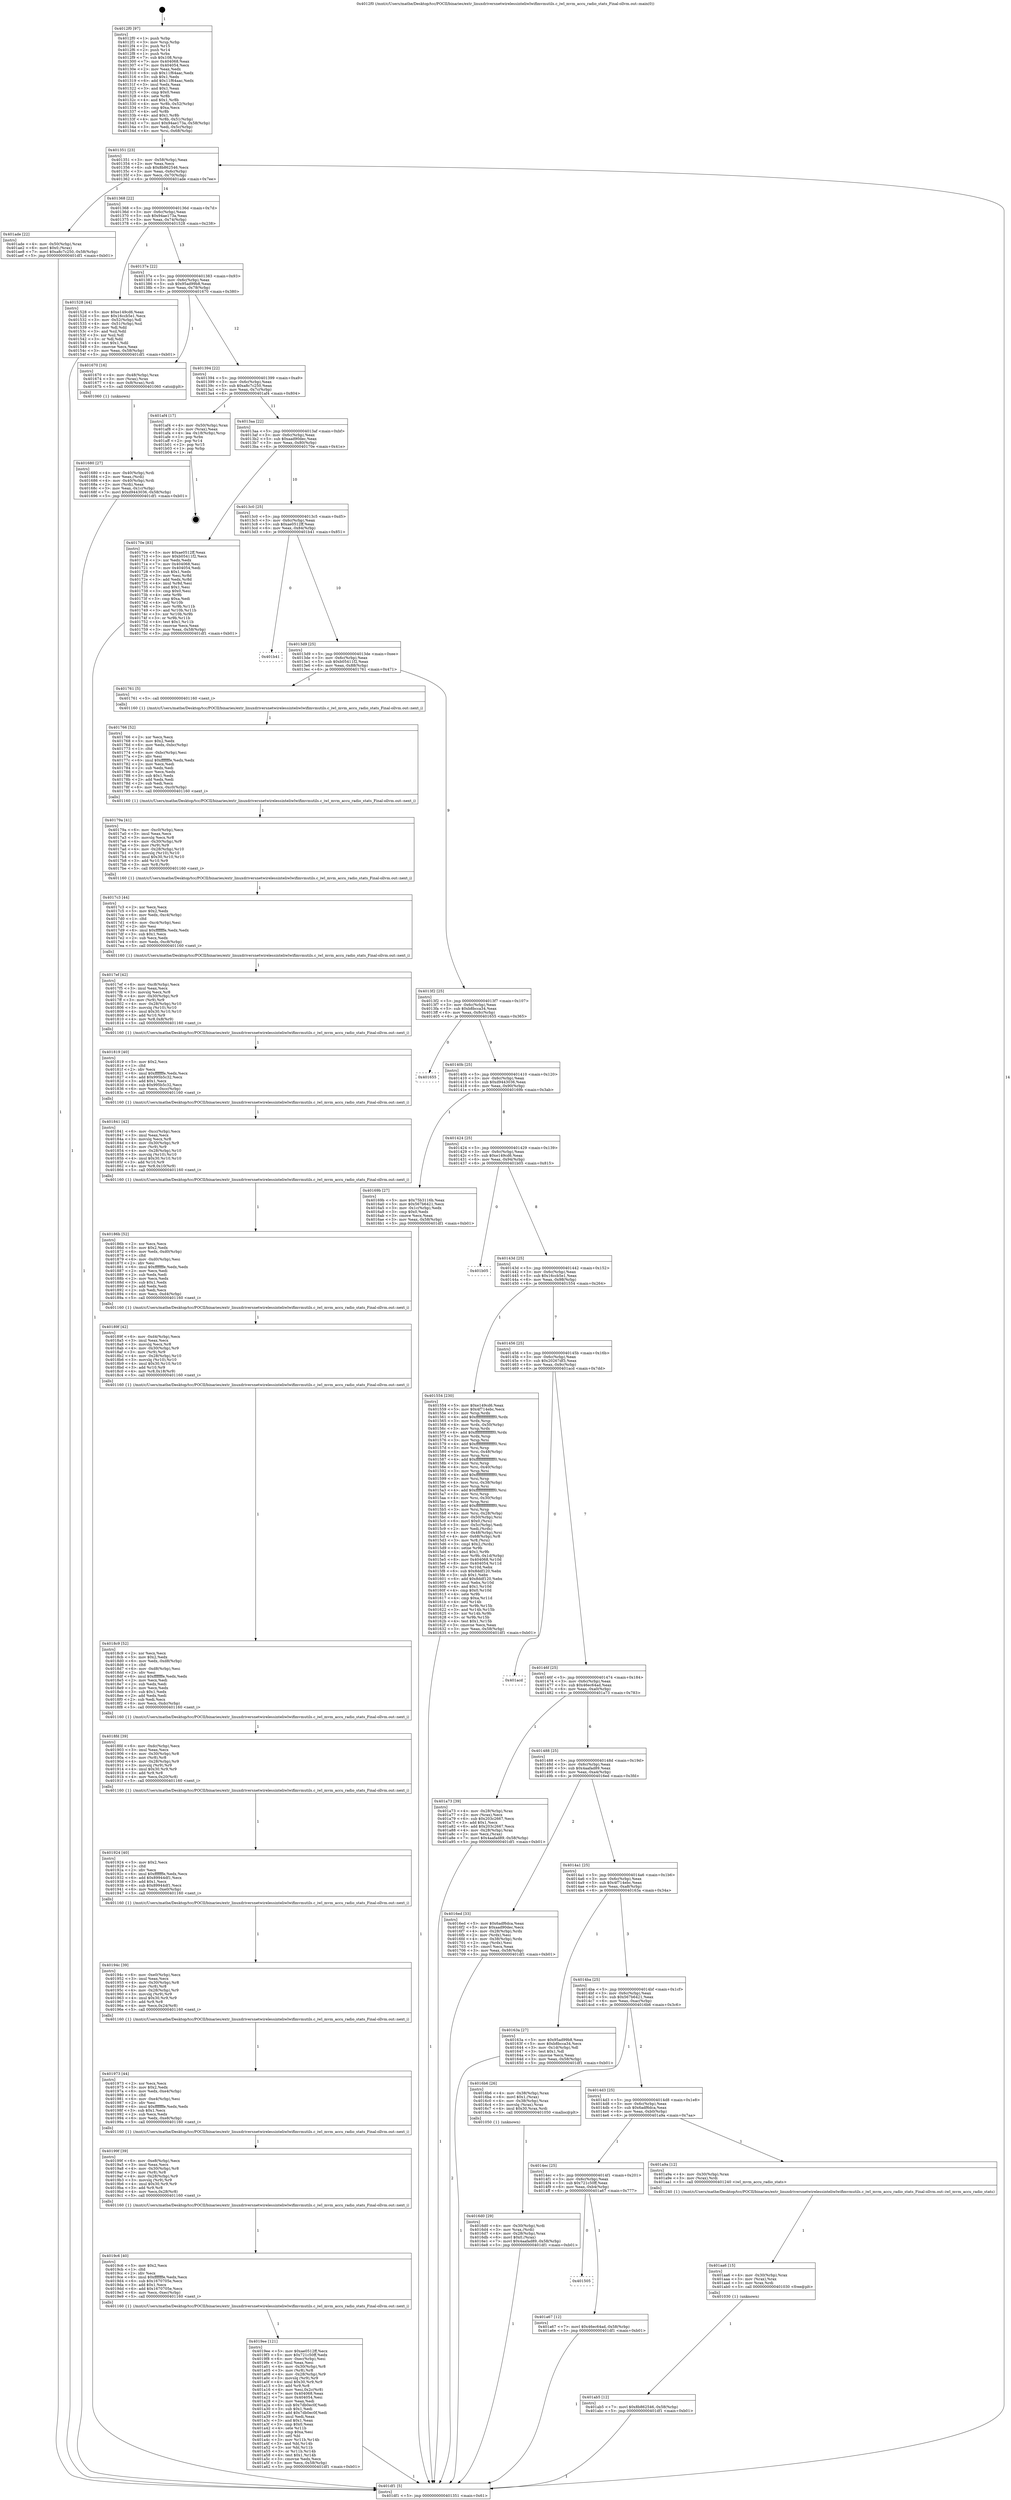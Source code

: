 digraph "0x4012f0" {
  label = "0x4012f0 (/mnt/c/Users/mathe/Desktop/tcc/POCII/binaries/extr_linuxdriversnetwirelessinteliwlwifimvmutils.c_iwl_mvm_accu_radio_stats_Final-ollvm.out::main(0))"
  labelloc = "t"
  node[shape=record]

  Entry [label="",width=0.3,height=0.3,shape=circle,fillcolor=black,style=filled]
  "0x401351" [label="{
     0x401351 [23]\l
     | [instrs]\l
     &nbsp;&nbsp;0x401351 \<+3\>: mov -0x58(%rbp),%eax\l
     &nbsp;&nbsp;0x401354 \<+2\>: mov %eax,%ecx\l
     &nbsp;&nbsp;0x401356 \<+6\>: sub $0x8b862546,%ecx\l
     &nbsp;&nbsp;0x40135c \<+3\>: mov %eax,-0x6c(%rbp)\l
     &nbsp;&nbsp;0x40135f \<+3\>: mov %ecx,-0x70(%rbp)\l
     &nbsp;&nbsp;0x401362 \<+6\>: je 0000000000401ade \<main+0x7ee\>\l
  }"]
  "0x401ade" [label="{
     0x401ade [22]\l
     | [instrs]\l
     &nbsp;&nbsp;0x401ade \<+4\>: mov -0x50(%rbp),%rax\l
     &nbsp;&nbsp;0x401ae2 \<+6\>: movl $0x0,(%rax)\l
     &nbsp;&nbsp;0x401ae8 \<+7\>: movl $0xa8c7c250,-0x58(%rbp)\l
     &nbsp;&nbsp;0x401aef \<+5\>: jmp 0000000000401df1 \<main+0xb01\>\l
  }"]
  "0x401368" [label="{
     0x401368 [22]\l
     | [instrs]\l
     &nbsp;&nbsp;0x401368 \<+5\>: jmp 000000000040136d \<main+0x7d\>\l
     &nbsp;&nbsp;0x40136d \<+3\>: mov -0x6c(%rbp),%eax\l
     &nbsp;&nbsp;0x401370 \<+5\>: sub $0x94ae173a,%eax\l
     &nbsp;&nbsp;0x401375 \<+3\>: mov %eax,-0x74(%rbp)\l
     &nbsp;&nbsp;0x401378 \<+6\>: je 0000000000401528 \<main+0x238\>\l
  }"]
  Exit [label="",width=0.3,height=0.3,shape=circle,fillcolor=black,style=filled,peripheries=2]
  "0x401528" [label="{
     0x401528 [44]\l
     | [instrs]\l
     &nbsp;&nbsp;0x401528 \<+5\>: mov $0xe149cd6,%eax\l
     &nbsp;&nbsp;0x40152d \<+5\>: mov $0x16ccb5e1,%ecx\l
     &nbsp;&nbsp;0x401532 \<+3\>: mov -0x52(%rbp),%dl\l
     &nbsp;&nbsp;0x401535 \<+4\>: mov -0x51(%rbp),%sil\l
     &nbsp;&nbsp;0x401539 \<+3\>: mov %dl,%dil\l
     &nbsp;&nbsp;0x40153c \<+3\>: and %sil,%dil\l
     &nbsp;&nbsp;0x40153f \<+3\>: xor %sil,%dl\l
     &nbsp;&nbsp;0x401542 \<+3\>: or %dl,%dil\l
     &nbsp;&nbsp;0x401545 \<+4\>: test $0x1,%dil\l
     &nbsp;&nbsp;0x401549 \<+3\>: cmovne %ecx,%eax\l
     &nbsp;&nbsp;0x40154c \<+3\>: mov %eax,-0x58(%rbp)\l
     &nbsp;&nbsp;0x40154f \<+5\>: jmp 0000000000401df1 \<main+0xb01\>\l
  }"]
  "0x40137e" [label="{
     0x40137e [22]\l
     | [instrs]\l
     &nbsp;&nbsp;0x40137e \<+5\>: jmp 0000000000401383 \<main+0x93\>\l
     &nbsp;&nbsp;0x401383 \<+3\>: mov -0x6c(%rbp),%eax\l
     &nbsp;&nbsp;0x401386 \<+5\>: sub $0x95ad99b8,%eax\l
     &nbsp;&nbsp;0x40138b \<+3\>: mov %eax,-0x78(%rbp)\l
     &nbsp;&nbsp;0x40138e \<+6\>: je 0000000000401670 \<main+0x380\>\l
  }"]
  "0x401df1" [label="{
     0x401df1 [5]\l
     | [instrs]\l
     &nbsp;&nbsp;0x401df1 \<+5\>: jmp 0000000000401351 \<main+0x61\>\l
  }"]
  "0x4012f0" [label="{
     0x4012f0 [97]\l
     | [instrs]\l
     &nbsp;&nbsp;0x4012f0 \<+1\>: push %rbp\l
     &nbsp;&nbsp;0x4012f1 \<+3\>: mov %rsp,%rbp\l
     &nbsp;&nbsp;0x4012f4 \<+2\>: push %r15\l
     &nbsp;&nbsp;0x4012f6 \<+2\>: push %r14\l
     &nbsp;&nbsp;0x4012f8 \<+1\>: push %rbx\l
     &nbsp;&nbsp;0x4012f9 \<+7\>: sub $0x108,%rsp\l
     &nbsp;&nbsp;0x401300 \<+7\>: mov 0x404068,%eax\l
     &nbsp;&nbsp;0x401307 \<+7\>: mov 0x404054,%ecx\l
     &nbsp;&nbsp;0x40130e \<+2\>: mov %eax,%edx\l
     &nbsp;&nbsp;0x401310 \<+6\>: sub $0x11f64aac,%edx\l
     &nbsp;&nbsp;0x401316 \<+3\>: sub $0x1,%edx\l
     &nbsp;&nbsp;0x401319 \<+6\>: add $0x11f64aac,%edx\l
     &nbsp;&nbsp;0x40131f \<+3\>: imul %edx,%eax\l
     &nbsp;&nbsp;0x401322 \<+3\>: and $0x1,%eax\l
     &nbsp;&nbsp;0x401325 \<+3\>: cmp $0x0,%eax\l
     &nbsp;&nbsp;0x401328 \<+4\>: sete %r8b\l
     &nbsp;&nbsp;0x40132c \<+4\>: and $0x1,%r8b\l
     &nbsp;&nbsp;0x401330 \<+4\>: mov %r8b,-0x52(%rbp)\l
     &nbsp;&nbsp;0x401334 \<+3\>: cmp $0xa,%ecx\l
     &nbsp;&nbsp;0x401337 \<+4\>: setl %r8b\l
     &nbsp;&nbsp;0x40133b \<+4\>: and $0x1,%r8b\l
     &nbsp;&nbsp;0x40133f \<+4\>: mov %r8b,-0x51(%rbp)\l
     &nbsp;&nbsp;0x401343 \<+7\>: movl $0x94ae173a,-0x58(%rbp)\l
     &nbsp;&nbsp;0x40134a \<+3\>: mov %edi,-0x5c(%rbp)\l
     &nbsp;&nbsp;0x40134d \<+4\>: mov %rsi,-0x68(%rbp)\l
  }"]
  "0x401ab5" [label="{
     0x401ab5 [12]\l
     | [instrs]\l
     &nbsp;&nbsp;0x401ab5 \<+7\>: movl $0x8b862546,-0x58(%rbp)\l
     &nbsp;&nbsp;0x401abc \<+5\>: jmp 0000000000401df1 \<main+0xb01\>\l
  }"]
  "0x401670" [label="{
     0x401670 [16]\l
     | [instrs]\l
     &nbsp;&nbsp;0x401670 \<+4\>: mov -0x48(%rbp),%rax\l
     &nbsp;&nbsp;0x401674 \<+3\>: mov (%rax),%rax\l
     &nbsp;&nbsp;0x401677 \<+4\>: mov 0x8(%rax),%rdi\l
     &nbsp;&nbsp;0x40167b \<+5\>: call 0000000000401060 \<atoi@plt\>\l
     | [calls]\l
     &nbsp;&nbsp;0x401060 \{1\} (unknown)\l
  }"]
  "0x401394" [label="{
     0x401394 [22]\l
     | [instrs]\l
     &nbsp;&nbsp;0x401394 \<+5\>: jmp 0000000000401399 \<main+0xa9\>\l
     &nbsp;&nbsp;0x401399 \<+3\>: mov -0x6c(%rbp),%eax\l
     &nbsp;&nbsp;0x40139c \<+5\>: sub $0xa8c7c250,%eax\l
     &nbsp;&nbsp;0x4013a1 \<+3\>: mov %eax,-0x7c(%rbp)\l
     &nbsp;&nbsp;0x4013a4 \<+6\>: je 0000000000401af4 \<main+0x804\>\l
  }"]
  "0x401aa6" [label="{
     0x401aa6 [15]\l
     | [instrs]\l
     &nbsp;&nbsp;0x401aa6 \<+4\>: mov -0x30(%rbp),%rax\l
     &nbsp;&nbsp;0x401aaa \<+3\>: mov (%rax),%rax\l
     &nbsp;&nbsp;0x401aad \<+3\>: mov %rax,%rdi\l
     &nbsp;&nbsp;0x401ab0 \<+5\>: call 0000000000401030 \<free@plt\>\l
     | [calls]\l
     &nbsp;&nbsp;0x401030 \{1\} (unknown)\l
  }"]
  "0x401af4" [label="{
     0x401af4 [17]\l
     | [instrs]\l
     &nbsp;&nbsp;0x401af4 \<+4\>: mov -0x50(%rbp),%rax\l
     &nbsp;&nbsp;0x401af8 \<+2\>: mov (%rax),%eax\l
     &nbsp;&nbsp;0x401afa \<+4\>: lea -0x18(%rbp),%rsp\l
     &nbsp;&nbsp;0x401afe \<+1\>: pop %rbx\l
     &nbsp;&nbsp;0x401aff \<+2\>: pop %r14\l
     &nbsp;&nbsp;0x401b01 \<+2\>: pop %r15\l
     &nbsp;&nbsp;0x401b03 \<+1\>: pop %rbp\l
     &nbsp;&nbsp;0x401b04 \<+1\>: ret\l
  }"]
  "0x4013aa" [label="{
     0x4013aa [22]\l
     | [instrs]\l
     &nbsp;&nbsp;0x4013aa \<+5\>: jmp 00000000004013af \<main+0xbf\>\l
     &nbsp;&nbsp;0x4013af \<+3\>: mov -0x6c(%rbp),%eax\l
     &nbsp;&nbsp;0x4013b2 \<+5\>: sub $0xaad90dec,%eax\l
     &nbsp;&nbsp;0x4013b7 \<+3\>: mov %eax,-0x80(%rbp)\l
     &nbsp;&nbsp;0x4013ba \<+6\>: je 000000000040170e \<main+0x41e\>\l
  }"]
  "0x401505" [label="{
     0x401505\l
  }", style=dashed]
  "0x40170e" [label="{
     0x40170e [83]\l
     | [instrs]\l
     &nbsp;&nbsp;0x40170e \<+5\>: mov $0xae0512ff,%eax\l
     &nbsp;&nbsp;0x401713 \<+5\>: mov $0xb05411f2,%ecx\l
     &nbsp;&nbsp;0x401718 \<+2\>: xor %edx,%edx\l
     &nbsp;&nbsp;0x40171a \<+7\>: mov 0x404068,%esi\l
     &nbsp;&nbsp;0x401721 \<+7\>: mov 0x404054,%edi\l
     &nbsp;&nbsp;0x401728 \<+3\>: sub $0x1,%edx\l
     &nbsp;&nbsp;0x40172b \<+3\>: mov %esi,%r8d\l
     &nbsp;&nbsp;0x40172e \<+3\>: add %edx,%r8d\l
     &nbsp;&nbsp;0x401731 \<+4\>: imul %r8d,%esi\l
     &nbsp;&nbsp;0x401735 \<+3\>: and $0x1,%esi\l
     &nbsp;&nbsp;0x401738 \<+3\>: cmp $0x0,%esi\l
     &nbsp;&nbsp;0x40173b \<+4\>: sete %r9b\l
     &nbsp;&nbsp;0x40173f \<+3\>: cmp $0xa,%edi\l
     &nbsp;&nbsp;0x401742 \<+4\>: setl %r10b\l
     &nbsp;&nbsp;0x401746 \<+3\>: mov %r9b,%r11b\l
     &nbsp;&nbsp;0x401749 \<+3\>: and %r10b,%r11b\l
     &nbsp;&nbsp;0x40174c \<+3\>: xor %r10b,%r9b\l
     &nbsp;&nbsp;0x40174f \<+3\>: or %r9b,%r11b\l
     &nbsp;&nbsp;0x401752 \<+4\>: test $0x1,%r11b\l
     &nbsp;&nbsp;0x401756 \<+3\>: cmovne %ecx,%eax\l
     &nbsp;&nbsp;0x401759 \<+3\>: mov %eax,-0x58(%rbp)\l
     &nbsp;&nbsp;0x40175c \<+5\>: jmp 0000000000401df1 \<main+0xb01\>\l
  }"]
  "0x4013c0" [label="{
     0x4013c0 [25]\l
     | [instrs]\l
     &nbsp;&nbsp;0x4013c0 \<+5\>: jmp 00000000004013c5 \<main+0xd5\>\l
     &nbsp;&nbsp;0x4013c5 \<+3\>: mov -0x6c(%rbp),%eax\l
     &nbsp;&nbsp;0x4013c8 \<+5\>: sub $0xae0512ff,%eax\l
     &nbsp;&nbsp;0x4013cd \<+6\>: mov %eax,-0x84(%rbp)\l
     &nbsp;&nbsp;0x4013d3 \<+6\>: je 0000000000401b41 \<main+0x851\>\l
  }"]
  "0x401a67" [label="{
     0x401a67 [12]\l
     | [instrs]\l
     &nbsp;&nbsp;0x401a67 \<+7\>: movl $0x46ec64ad,-0x58(%rbp)\l
     &nbsp;&nbsp;0x401a6e \<+5\>: jmp 0000000000401df1 \<main+0xb01\>\l
  }"]
  "0x401b41" [label="{
     0x401b41\l
  }", style=dashed]
  "0x4013d9" [label="{
     0x4013d9 [25]\l
     | [instrs]\l
     &nbsp;&nbsp;0x4013d9 \<+5\>: jmp 00000000004013de \<main+0xee\>\l
     &nbsp;&nbsp;0x4013de \<+3\>: mov -0x6c(%rbp),%eax\l
     &nbsp;&nbsp;0x4013e1 \<+5\>: sub $0xb05411f2,%eax\l
     &nbsp;&nbsp;0x4013e6 \<+6\>: mov %eax,-0x88(%rbp)\l
     &nbsp;&nbsp;0x4013ec \<+6\>: je 0000000000401761 \<main+0x471\>\l
  }"]
  "0x4014ec" [label="{
     0x4014ec [25]\l
     | [instrs]\l
     &nbsp;&nbsp;0x4014ec \<+5\>: jmp 00000000004014f1 \<main+0x201\>\l
     &nbsp;&nbsp;0x4014f1 \<+3\>: mov -0x6c(%rbp),%eax\l
     &nbsp;&nbsp;0x4014f4 \<+5\>: sub $0x721c50ff,%eax\l
     &nbsp;&nbsp;0x4014f9 \<+6\>: mov %eax,-0xb4(%rbp)\l
     &nbsp;&nbsp;0x4014ff \<+6\>: je 0000000000401a67 \<main+0x777\>\l
  }"]
  "0x401761" [label="{
     0x401761 [5]\l
     | [instrs]\l
     &nbsp;&nbsp;0x401761 \<+5\>: call 0000000000401160 \<next_i\>\l
     | [calls]\l
     &nbsp;&nbsp;0x401160 \{1\} (/mnt/c/Users/mathe/Desktop/tcc/POCII/binaries/extr_linuxdriversnetwirelessinteliwlwifimvmutils.c_iwl_mvm_accu_radio_stats_Final-ollvm.out::next_i)\l
  }"]
  "0x4013f2" [label="{
     0x4013f2 [25]\l
     | [instrs]\l
     &nbsp;&nbsp;0x4013f2 \<+5\>: jmp 00000000004013f7 \<main+0x107\>\l
     &nbsp;&nbsp;0x4013f7 \<+3\>: mov -0x6c(%rbp),%eax\l
     &nbsp;&nbsp;0x4013fa \<+5\>: sub $0xb8bcca34,%eax\l
     &nbsp;&nbsp;0x4013ff \<+6\>: mov %eax,-0x8c(%rbp)\l
     &nbsp;&nbsp;0x401405 \<+6\>: je 0000000000401655 \<main+0x365\>\l
  }"]
  "0x401a9a" [label="{
     0x401a9a [12]\l
     | [instrs]\l
     &nbsp;&nbsp;0x401a9a \<+4\>: mov -0x30(%rbp),%rax\l
     &nbsp;&nbsp;0x401a9e \<+3\>: mov (%rax),%rdi\l
     &nbsp;&nbsp;0x401aa1 \<+5\>: call 0000000000401240 \<iwl_mvm_accu_radio_stats\>\l
     | [calls]\l
     &nbsp;&nbsp;0x401240 \{1\} (/mnt/c/Users/mathe/Desktop/tcc/POCII/binaries/extr_linuxdriversnetwirelessinteliwlwifimvmutils.c_iwl_mvm_accu_radio_stats_Final-ollvm.out::iwl_mvm_accu_radio_stats)\l
  }"]
  "0x401655" [label="{
     0x401655\l
  }", style=dashed]
  "0x40140b" [label="{
     0x40140b [25]\l
     | [instrs]\l
     &nbsp;&nbsp;0x40140b \<+5\>: jmp 0000000000401410 \<main+0x120\>\l
     &nbsp;&nbsp;0x401410 \<+3\>: mov -0x6c(%rbp),%eax\l
     &nbsp;&nbsp;0x401413 \<+5\>: sub $0xd9443036,%eax\l
     &nbsp;&nbsp;0x401418 \<+6\>: mov %eax,-0x90(%rbp)\l
     &nbsp;&nbsp;0x40141e \<+6\>: je 000000000040169b \<main+0x3ab\>\l
  }"]
  "0x4019ee" [label="{
     0x4019ee [121]\l
     | [instrs]\l
     &nbsp;&nbsp;0x4019ee \<+5\>: mov $0xae0512ff,%ecx\l
     &nbsp;&nbsp;0x4019f3 \<+5\>: mov $0x721c50ff,%edx\l
     &nbsp;&nbsp;0x4019f8 \<+6\>: mov -0xec(%rbp),%esi\l
     &nbsp;&nbsp;0x4019fe \<+3\>: imul %eax,%esi\l
     &nbsp;&nbsp;0x401a01 \<+4\>: mov -0x30(%rbp),%r8\l
     &nbsp;&nbsp;0x401a05 \<+3\>: mov (%r8),%r8\l
     &nbsp;&nbsp;0x401a08 \<+4\>: mov -0x28(%rbp),%r9\l
     &nbsp;&nbsp;0x401a0c \<+3\>: movslq (%r9),%r9\l
     &nbsp;&nbsp;0x401a0f \<+4\>: imul $0x30,%r9,%r9\l
     &nbsp;&nbsp;0x401a13 \<+3\>: add %r9,%r8\l
     &nbsp;&nbsp;0x401a16 \<+4\>: mov %esi,0x2c(%r8)\l
     &nbsp;&nbsp;0x401a1a \<+7\>: mov 0x404068,%eax\l
     &nbsp;&nbsp;0x401a21 \<+7\>: mov 0x404054,%esi\l
     &nbsp;&nbsp;0x401a28 \<+2\>: mov %eax,%edi\l
     &nbsp;&nbsp;0x401a2a \<+6\>: sub $0x7db0ec0f,%edi\l
     &nbsp;&nbsp;0x401a30 \<+3\>: sub $0x1,%edi\l
     &nbsp;&nbsp;0x401a33 \<+6\>: add $0x7db0ec0f,%edi\l
     &nbsp;&nbsp;0x401a39 \<+3\>: imul %edi,%eax\l
     &nbsp;&nbsp;0x401a3c \<+3\>: and $0x1,%eax\l
     &nbsp;&nbsp;0x401a3f \<+3\>: cmp $0x0,%eax\l
     &nbsp;&nbsp;0x401a42 \<+4\>: sete %r11b\l
     &nbsp;&nbsp;0x401a46 \<+3\>: cmp $0xa,%esi\l
     &nbsp;&nbsp;0x401a49 \<+3\>: setl %bl\l
     &nbsp;&nbsp;0x401a4c \<+3\>: mov %r11b,%r14b\l
     &nbsp;&nbsp;0x401a4f \<+3\>: and %bl,%r14b\l
     &nbsp;&nbsp;0x401a52 \<+3\>: xor %bl,%r11b\l
     &nbsp;&nbsp;0x401a55 \<+3\>: or %r11b,%r14b\l
     &nbsp;&nbsp;0x401a58 \<+4\>: test $0x1,%r14b\l
     &nbsp;&nbsp;0x401a5c \<+3\>: cmovne %edx,%ecx\l
     &nbsp;&nbsp;0x401a5f \<+3\>: mov %ecx,-0x58(%rbp)\l
     &nbsp;&nbsp;0x401a62 \<+5\>: jmp 0000000000401df1 \<main+0xb01\>\l
  }"]
  "0x40169b" [label="{
     0x40169b [27]\l
     | [instrs]\l
     &nbsp;&nbsp;0x40169b \<+5\>: mov $0x75b3116b,%eax\l
     &nbsp;&nbsp;0x4016a0 \<+5\>: mov $0x567b6421,%ecx\l
     &nbsp;&nbsp;0x4016a5 \<+3\>: mov -0x1c(%rbp),%edx\l
     &nbsp;&nbsp;0x4016a8 \<+3\>: cmp $0x0,%edx\l
     &nbsp;&nbsp;0x4016ab \<+3\>: cmove %ecx,%eax\l
     &nbsp;&nbsp;0x4016ae \<+3\>: mov %eax,-0x58(%rbp)\l
     &nbsp;&nbsp;0x4016b1 \<+5\>: jmp 0000000000401df1 \<main+0xb01\>\l
  }"]
  "0x401424" [label="{
     0x401424 [25]\l
     | [instrs]\l
     &nbsp;&nbsp;0x401424 \<+5\>: jmp 0000000000401429 \<main+0x139\>\l
     &nbsp;&nbsp;0x401429 \<+3\>: mov -0x6c(%rbp),%eax\l
     &nbsp;&nbsp;0x40142c \<+5\>: sub $0xe149cd6,%eax\l
     &nbsp;&nbsp;0x401431 \<+6\>: mov %eax,-0x94(%rbp)\l
     &nbsp;&nbsp;0x401437 \<+6\>: je 0000000000401b05 \<main+0x815\>\l
  }"]
  "0x4019c6" [label="{
     0x4019c6 [40]\l
     | [instrs]\l
     &nbsp;&nbsp;0x4019c6 \<+5\>: mov $0x2,%ecx\l
     &nbsp;&nbsp;0x4019cb \<+1\>: cltd\l
     &nbsp;&nbsp;0x4019cc \<+2\>: idiv %ecx\l
     &nbsp;&nbsp;0x4019ce \<+6\>: imul $0xfffffffe,%edx,%ecx\l
     &nbsp;&nbsp;0x4019d4 \<+6\>: sub $0x1670705e,%ecx\l
     &nbsp;&nbsp;0x4019da \<+3\>: add $0x1,%ecx\l
     &nbsp;&nbsp;0x4019dd \<+6\>: add $0x1670705e,%ecx\l
     &nbsp;&nbsp;0x4019e3 \<+6\>: mov %ecx,-0xec(%rbp)\l
     &nbsp;&nbsp;0x4019e9 \<+5\>: call 0000000000401160 \<next_i\>\l
     | [calls]\l
     &nbsp;&nbsp;0x401160 \{1\} (/mnt/c/Users/mathe/Desktop/tcc/POCII/binaries/extr_linuxdriversnetwirelessinteliwlwifimvmutils.c_iwl_mvm_accu_radio_stats_Final-ollvm.out::next_i)\l
  }"]
  "0x401b05" [label="{
     0x401b05\l
  }", style=dashed]
  "0x40143d" [label="{
     0x40143d [25]\l
     | [instrs]\l
     &nbsp;&nbsp;0x40143d \<+5\>: jmp 0000000000401442 \<main+0x152\>\l
     &nbsp;&nbsp;0x401442 \<+3\>: mov -0x6c(%rbp),%eax\l
     &nbsp;&nbsp;0x401445 \<+5\>: sub $0x16ccb5e1,%eax\l
     &nbsp;&nbsp;0x40144a \<+6\>: mov %eax,-0x98(%rbp)\l
     &nbsp;&nbsp;0x401450 \<+6\>: je 0000000000401554 \<main+0x264\>\l
  }"]
  "0x40199f" [label="{
     0x40199f [39]\l
     | [instrs]\l
     &nbsp;&nbsp;0x40199f \<+6\>: mov -0xe8(%rbp),%ecx\l
     &nbsp;&nbsp;0x4019a5 \<+3\>: imul %eax,%ecx\l
     &nbsp;&nbsp;0x4019a8 \<+4\>: mov -0x30(%rbp),%r8\l
     &nbsp;&nbsp;0x4019ac \<+3\>: mov (%r8),%r8\l
     &nbsp;&nbsp;0x4019af \<+4\>: mov -0x28(%rbp),%r9\l
     &nbsp;&nbsp;0x4019b3 \<+3\>: movslq (%r9),%r9\l
     &nbsp;&nbsp;0x4019b6 \<+4\>: imul $0x30,%r9,%r9\l
     &nbsp;&nbsp;0x4019ba \<+3\>: add %r9,%r8\l
     &nbsp;&nbsp;0x4019bd \<+4\>: mov %ecx,0x28(%r8)\l
     &nbsp;&nbsp;0x4019c1 \<+5\>: call 0000000000401160 \<next_i\>\l
     | [calls]\l
     &nbsp;&nbsp;0x401160 \{1\} (/mnt/c/Users/mathe/Desktop/tcc/POCII/binaries/extr_linuxdriversnetwirelessinteliwlwifimvmutils.c_iwl_mvm_accu_radio_stats_Final-ollvm.out::next_i)\l
  }"]
  "0x401554" [label="{
     0x401554 [230]\l
     | [instrs]\l
     &nbsp;&nbsp;0x401554 \<+5\>: mov $0xe149cd6,%eax\l
     &nbsp;&nbsp;0x401559 \<+5\>: mov $0x4f714ebc,%ecx\l
     &nbsp;&nbsp;0x40155e \<+3\>: mov %rsp,%rdx\l
     &nbsp;&nbsp;0x401561 \<+4\>: add $0xfffffffffffffff0,%rdx\l
     &nbsp;&nbsp;0x401565 \<+3\>: mov %rdx,%rsp\l
     &nbsp;&nbsp;0x401568 \<+4\>: mov %rdx,-0x50(%rbp)\l
     &nbsp;&nbsp;0x40156c \<+3\>: mov %rsp,%rdx\l
     &nbsp;&nbsp;0x40156f \<+4\>: add $0xfffffffffffffff0,%rdx\l
     &nbsp;&nbsp;0x401573 \<+3\>: mov %rdx,%rsp\l
     &nbsp;&nbsp;0x401576 \<+3\>: mov %rsp,%rsi\l
     &nbsp;&nbsp;0x401579 \<+4\>: add $0xfffffffffffffff0,%rsi\l
     &nbsp;&nbsp;0x40157d \<+3\>: mov %rsi,%rsp\l
     &nbsp;&nbsp;0x401580 \<+4\>: mov %rsi,-0x48(%rbp)\l
     &nbsp;&nbsp;0x401584 \<+3\>: mov %rsp,%rsi\l
     &nbsp;&nbsp;0x401587 \<+4\>: add $0xfffffffffffffff0,%rsi\l
     &nbsp;&nbsp;0x40158b \<+3\>: mov %rsi,%rsp\l
     &nbsp;&nbsp;0x40158e \<+4\>: mov %rsi,-0x40(%rbp)\l
     &nbsp;&nbsp;0x401592 \<+3\>: mov %rsp,%rsi\l
     &nbsp;&nbsp;0x401595 \<+4\>: add $0xfffffffffffffff0,%rsi\l
     &nbsp;&nbsp;0x401599 \<+3\>: mov %rsi,%rsp\l
     &nbsp;&nbsp;0x40159c \<+4\>: mov %rsi,-0x38(%rbp)\l
     &nbsp;&nbsp;0x4015a0 \<+3\>: mov %rsp,%rsi\l
     &nbsp;&nbsp;0x4015a3 \<+4\>: add $0xfffffffffffffff0,%rsi\l
     &nbsp;&nbsp;0x4015a7 \<+3\>: mov %rsi,%rsp\l
     &nbsp;&nbsp;0x4015aa \<+4\>: mov %rsi,-0x30(%rbp)\l
     &nbsp;&nbsp;0x4015ae \<+3\>: mov %rsp,%rsi\l
     &nbsp;&nbsp;0x4015b1 \<+4\>: add $0xfffffffffffffff0,%rsi\l
     &nbsp;&nbsp;0x4015b5 \<+3\>: mov %rsi,%rsp\l
     &nbsp;&nbsp;0x4015b8 \<+4\>: mov %rsi,-0x28(%rbp)\l
     &nbsp;&nbsp;0x4015bc \<+4\>: mov -0x50(%rbp),%rsi\l
     &nbsp;&nbsp;0x4015c0 \<+6\>: movl $0x0,(%rsi)\l
     &nbsp;&nbsp;0x4015c6 \<+3\>: mov -0x5c(%rbp),%edi\l
     &nbsp;&nbsp;0x4015c9 \<+2\>: mov %edi,(%rdx)\l
     &nbsp;&nbsp;0x4015cb \<+4\>: mov -0x48(%rbp),%rsi\l
     &nbsp;&nbsp;0x4015cf \<+4\>: mov -0x68(%rbp),%r8\l
     &nbsp;&nbsp;0x4015d3 \<+3\>: mov %r8,(%rsi)\l
     &nbsp;&nbsp;0x4015d6 \<+3\>: cmpl $0x2,(%rdx)\l
     &nbsp;&nbsp;0x4015d9 \<+4\>: setne %r9b\l
     &nbsp;&nbsp;0x4015dd \<+4\>: and $0x1,%r9b\l
     &nbsp;&nbsp;0x4015e1 \<+4\>: mov %r9b,-0x1d(%rbp)\l
     &nbsp;&nbsp;0x4015e5 \<+8\>: mov 0x404068,%r10d\l
     &nbsp;&nbsp;0x4015ed \<+8\>: mov 0x404054,%r11d\l
     &nbsp;&nbsp;0x4015f5 \<+3\>: mov %r10d,%ebx\l
     &nbsp;&nbsp;0x4015f8 \<+6\>: sub $0x8ddf120,%ebx\l
     &nbsp;&nbsp;0x4015fe \<+3\>: sub $0x1,%ebx\l
     &nbsp;&nbsp;0x401601 \<+6\>: add $0x8ddf120,%ebx\l
     &nbsp;&nbsp;0x401607 \<+4\>: imul %ebx,%r10d\l
     &nbsp;&nbsp;0x40160b \<+4\>: and $0x1,%r10d\l
     &nbsp;&nbsp;0x40160f \<+4\>: cmp $0x0,%r10d\l
     &nbsp;&nbsp;0x401613 \<+4\>: sete %r9b\l
     &nbsp;&nbsp;0x401617 \<+4\>: cmp $0xa,%r11d\l
     &nbsp;&nbsp;0x40161b \<+4\>: setl %r14b\l
     &nbsp;&nbsp;0x40161f \<+3\>: mov %r9b,%r15b\l
     &nbsp;&nbsp;0x401622 \<+3\>: and %r14b,%r15b\l
     &nbsp;&nbsp;0x401625 \<+3\>: xor %r14b,%r9b\l
     &nbsp;&nbsp;0x401628 \<+3\>: or %r9b,%r15b\l
     &nbsp;&nbsp;0x40162b \<+4\>: test $0x1,%r15b\l
     &nbsp;&nbsp;0x40162f \<+3\>: cmovne %ecx,%eax\l
     &nbsp;&nbsp;0x401632 \<+3\>: mov %eax,-0x58(%rbp)\l
     &nbsp;&nbsp;0x401635 \<+5\>: jmp 0000000000401df1 \<main+0xb01\>\l
  }"]
  "0x401456" [label="{
     0x401456 [25]\l
     | [instrs]\l
     &nbsp;&nbsp;0x401456 \<+5\>: jmp 000000000040145b \<main+0x16b\>\l
     &nbsp;&nbsp;0x40145b \<+3\>: mov -0x6c(%rbp),%eax\l
     &nbsp;&nbsp;0x40145e \<+5\>: sub $0x20267df3,%eax\l
     &nbsp;&nbsp;0x401463 \<+6\>: mov %eax,-0x9c(%rbp)\l
     &nbsp;&nbsp;0x401469 \<+6\>: je 0000000000401acd \<main+0x7dd\>\l
  }"]
  "0x401973" [label="{
     0x401973 [44]\l
     | [instrs]\l
     &nbsp;&nbsp;0x401973 \<+2\>: xor %ecx,%ecx\l
     &nbsp;&nbsp;0x401975 \<+5\>: mov $0x2,%edx\l
     &nbsp;&nbsp;0x40197a \<+6\>: mov %edx,-0xe4(%rbp)\l
     &nbsp;&nbsp;0x401980 \<+1\>: cltd\l
     &nbsp;&nbsp;0x401981 \<+6\>: mov -0xe4(%rbp),%esi\l
     &nbsp;&nbsp;0x401987 \<+2\>: idiv %esi\l
     &nbsp;&nbsp;0x401989 \<+6\>: imul $0xfffffffe,%edx,%edx\l
     &nbsp;&nbsp;0x40198f \<+3\>: sub $0x1,%ecx\l
     &nbsp;&nbsp;0x401992 \<+2\>: sub %ecx,%edx\l
     &nbsp;&nbsp;0x401994 \<+6\>: mov %edx,-0xe8(%rbp)\l
     &nbsp;&nbsp;0x40199a \<+5\>: call 0000000000401160 \<next_i\>\l
     | [calls]\l
     &nbsp;&nbsp;0x401160 \{1\} (/mnt/c/Users/mathe/Desktop/tcc/POCII/binaries/extr_linuxdriversnetwirelessinteliwlwifimvmutils.c_iwl_mvm_accu_radio_stats_Final-ollvm.out::next_i)\l
  }"]
  "0x401acd" [label="{
     0x401acd\l
  }", style=dashed]
  "0x40146f" [label="{
     0x40146f [25]\l
     | [instrs]\l
     &nbsp;&nbsp;0x40146f \<+5\>: jmp 0000000000401474 \<main+0x184\>\l
     &nbsp;&nbsp;0x401474 \<+3\>: mov -0x6c(%rbp),%eax\l
     &nbsp;&nbsp;0x401477 \<+5\>: sub $0x46ec64ad,%eax\l
     &nbsp;&nbsp;0x40147c \<+6\>: mov %eax,-0xa0(%rbp)\l
     &nbsp;&nbsp;0x401482 \<+6\>: je 0000000000401a73 \<main+0x783\>\l
  }"]
  "0x40194c" [label="{
     0x40194c [39]\l
     | [instrs]\l
     &nbsp;&nbsp;0x40194c \<+6\>: mov -0xe0(%rbp),%ecx\l
     &nbsp;&nbsp;0x401952 \<+3\>: imul %eax,%ecx\l
     &nbsp;&nbsp;0x401955 \<+4\>: mov -0x30(%rbp),%r8\l
     &nbsp;&nbsp;0x401959 \<+3\>: mov (%r8),%r8\l
     &nbsp;&nbsp;0x40195c \<+4\>: mov -0x28(%rbp),%r9\l
     &nbsp;&nbsp;0x401960 \<+3\>: movslq (%r9),%r9\l
     &nbsp;&nbsp;0x401963 \<+4\>: imul $0x30,%r9,%r9\l
     &nbsp;&nbsp;0x401967 \<+3\>: add %r9,%r8\l
     &nbsp;&nbsp;0x40196a \<+4\>: mov %ecx,0x24(%r8)\l
     &nbsp;&nbsp;0x40196e \<+5\>: call 0000000000401160 \<next_i\>\l
     | [calls]\l
     &nbsp;&nbsp;0x401160 \{1\} (/mnt/c/Users/mathe/Desktop/tcc/POCII/binaries/extr_linuxdriversnetwirelessinteliwlwifimvmutils.c_iwl_mvm_accu_radio_stats_Final-ollvm.out::next_i)\l
  }"]
  "0x401a73" [label="{
     0x401a73 [39]\l
     | [instrs]\l
     &nbsp;&nbsp;0x401a73 \<+4\>: mov -0x28(%rbp),%rax\l
     &nbsp;&nbsp;0x401a77 \<+2\>: mov (%rax),%ecx\l
     &nbsp;&nbsp;0x401a79 \<+6\>: sub $0x203c2667,%ecx\l
     &nbsp;&nbsp;0x401a7f \<+3\>: add $0x1,%ecx\l
     &nbsp;&nbsp;0x401a82 \<+6\>: add $0x203c2667,%ecx\l
     &nbsp;&nbsp;0x401a88 \<+4\>: mov -0x28(%rbp),%rax\l
     &nbsp;&nbsp;0x401a8c \<+2\>: mov %ecx,(%rax)\l
     &nbsp;&nbsp;0x401a8e \<+7\>: movl $0x4aafad89,-0x58(%rbp)\l
     &nbsp;&nbsp;0x401a95 \<+5\>: jmp 0000000000401df1 \<main+0xb01\>\l
  }"]
  "0x401488" [label="{
     0x401488 [25]\l
     | [instrs]\l
     &nbsp;&nbsp;0x401488 \<+5\>: jmp 000000000040148d \<main+0x19d\>\l
     &nbsp;&nbsp;0x40148d \<+3\>: mov -0x6c(%rbp),%eax\l
     &nbsp;&nbsp;0x401490 \<+5\>: sub $0x4aafad89,%eax\l
     &nbsp;&nbsp;0x401495 \<+6\>: mov %eax,-0xa4(%rbp)\l
     &nbsp;&nbsp;0x40149b \<+6\>: je 00000000004016ed \<main+0x3fd\>\l
  }"]
  "0x401924" [label="{
     0x401924 [40]\l
     | [instrs]\l
     &nbsp;&nbsp;0x401924 \<+5\>: mov $0x2,%ecx\l
     &nbsp;&nbsp;0x401929 \<+1\>: cltd\l
     &nbsp;&nbsp;0x40192a \<+2\>: idiv %ecx\l
     &nbsp;&nbsp;0x40192c \<+6\>: imul $0xfffffffe,%edx,%ecx\l
     &nbsp;&nbsp;0x401932 \<+6\>: add $0x89944df1,%ecx\l
     &nbsp;&nbsp;0x401938 \<+3\>: add $0x1,%ecx\l
     &nbsp;&nbsp;0x40193b \<+6\>: sub $0x89944df1,%ecx\l
     &nbsp;&nbsp;0x401941 \<+6\>: mov %ecx,-0xe0(%rbp)\l
     &nbsp;&nbsp;0x401947 \<+5\>: call 0000000000401160 \<next_i\>\l
     | [calls]\l
     &nbsp;&nbsp;0x401160 \{1\} (/mnt/c/Users/mathe/Desktop/tcc/POCII/binaries/extr_linuxdriversnetwirelessinteliwlwifimvmutils.c_iwl_mvm_accu_radio_stats_Final-ollvm.out::next_i)\l
  }"]
  "0x4016ed" [label="{
     0x4016ed [33]\l
     | [instrs]\l
     &nbsp;&nbsp;0x4016ed \<+5\>: mov $0x6adf6dca,%eax\l
     &nbsp;&nbsp;0x4016f2 \<+5\>: mov $0xaad90dec,%ecx\l
     &nbsp;&nbsp;0x4016f7 \<+4\>: mov -0x28(%rbp),%rdx\l
     &nbsp;&nbsp;0x4016fb \<+2\>: mov (%rdx),%esi\l
     &nbsp;&nbsp;0x4016fd \<+4\>: mov -0x38(%rbp),%rdx\l
     &nbsp;&nbsp;0x401701 \<+2\>: cmp (%rdx),%esi\l
     &nbsp;&nbsp;0x401703 \<+3\>: cmovl %ecx,%eax\l
     &nbsp;&nbsp;0x401706 \<+3\>: mov %eax,-0x58(%rbp)\l
     &nbsp;&nbsp;0x401709 \<+5\>: jmp 0000000000401df1 \<main+0xb01\>\l
  }"]
  "0x4014a1" [label="{
     0x4014a1 [25]\l
     | [instrs]\l
     &nbsp;&nbsp;0x4014a1 \<+5\>: jmp 00000000004014a6 \<main+0x1b6\>\l
     &nbsp;&nbsp;0x4014a6 \<+3\>: mov -0x6c(%rbp),%eax\l
     &nbsp;&nbsp;0x4014a9 \<+5\>: sub $0x4f714ebc,%eax\l
     &nbsp;&nbsp;0x4014ae \<+6\>: mov %eax,-0xa8(%rbp)\l
     &nbsp;&nbsp;0x4014b4 \<+6\>: je 000000000040163a \<main+0x34a\>\l
  }"]
  "0x4018fd" [label="{
     0x4018fd [39]\l
     | [instrs]\l
     &nbsp;&nbsp;0x4018fd \<+6\>: mov -0xdc(%rbp),%ecx\l
     &nbsp;&nbsp;0x401903 \<+3\>: imul %eax,%ecx\l
     &nbsp;&nbsp;0x401906 \<+4\>: mov -0x30(%rbp),%r8\l
     &nbsp;&nbsp;0x40190a \<+3\>: mov (%r8),%r8\l
     &nbsp;&nbsp;0x40190d \<+4\>: mov -0x28(%rbp),%r9\l
     &nbsp;&nbsp;0x401911 \<+3\>: movslq (%r9),%r9\l
     &nbsp;&nbsp;0x401914 \<+4\>: imul $0x30,%r9,%r9\l
     &nbsp;&nbsp;0x401918 \<+3\>: add %r9,%r8\l
     &nbsp;&nbsp;0x40191b \<+4\>: mov %ecx,0x20(%r8)\l
     &nbsp;&nbsp;0x40191f \<+5\>: call 0000000000401160 \<next_i\>\l
     | [calls]\l
     &nbsp;&nbsp;0x401160 \{1\} (/mnt/c/Users/mathe/Desktop/tcc/POCII/binaries/extr_linuxdriversnetwirelessinteliwlwifimvmutils.c_iwl_mvm_accu_radio_stats_Final-ollvm.out::next_i)\l
  }"]
  "0x40163a" [label="{
     0x40163a [27]\l
     | [instrs]\l
     &nbsp;&nbsp;0x40163a \<+5\>: mov $0x95ad99b8,%eax\l
     &nbsp;&nbsp;0x40163f \<+5\>: mov $0xb8bcca34,%ecx\l
     &nbsp;&nbsp;0x401644 \<+3\>: mov -0x1d(%rbp),%dl\l
     &nbsp;&nbsp;0x401647 \<+3\>: test $0x1,%dl\l
     &nbsp;&nbsp;0x40164a \<+3\>: cmovne %ecx,%eax\l
     &nbsp;&nbsp;0x40164d \<+3\>: mov %eax,-0x58(%rbp)\l
     &nbsp;&nbsp;0x401650 \<+5\>: jmp 0000000000401df1 \<main+0xb01\>\l
  }"]
  "0x4014ba" [label="{
     0x4014ba [25]\l
     | [instrs]\l
     &nbsp;&nbsp;0x4014ba \<+5\>: jmp 00000000004014bf \<main+0x1cf\>\l
     &nbsp;&nbsp;0x4014bf \<+3\>: mov -0x6c(%rbp),%eax\l
     &nbsp;&nbsp;0x4014c2 \<+5\>: sub $0x567b6421,%eax\l
     &nbsp;&nbsp;0x4014c7 \<+6\>: mov %eax,-0xac(%rbp)\l
     &nbsp;&nbsp;0x4014cd \<+6\>: je 00000000004016b6 \<main+0x3c6\>\l
  }"]
  "0x401680" [label="{
     0x401680 [27]\l
     | [instrs]\l
     &nbsp;&nbsp;0x401680 \<+4\>: mov -0x40(%rbp),%rdi\l
     &nbsp;&nbsp;0x401684 \<+2\>: mov %eax,(%rdi)\l
     &nbsp;&nbsp;0x401686 \<+4\>: mov -0x40(%rbp),%rdi\l
     &nbsp;&nbsp;0x40168a \<+2\>: mov (%rdi),%eax\l
     &nbsp;&nbsp;0x40168c \<+3\>: mov %eax,-0x1c(%rbp)\l
     &nbsp;&nbsp;0x40168f \<+7\>: movl $0xd9443036,-0x58(%rbp)\l
     &nbsp;&nbsp;0x401696 \<+5\>: jmp 0000000000401df1 \<main+0xb01\>\l
  }"]
  "0x4018c9" [label="{
     0x4018c9 [52]\l
     | [instrs]\l
     &nbsp;&nbsp;0x4018c9 \<+2\>: xor %ecx,%ecx\l
     &nbsp;&nbsp;0x4018cb \<+5\>: mov $0x2,%edx\l
     &nbsp;&nbsp;0x4018d0 \<+6\>: mov %edx,-0xd8(%rbp)\l
     &nbsp;&nbsp;0x4018d6 \<+1\>: cltd\l
     &nbsp;&nbsp;0x4018d7 \<+6\>: mov -0xd8(%rbp),%esi\l
     &nbsp;&nbsp;0x4018dd \<+2\>: idiv %esi\l
     &nbsp;&nbsp;0x4018df \<+6\>: imul $0xfffffffe,%edx,%edx\l
     &nbsp;&nbsp;0x4018e5 \<+2\>: mov %ecx,%edi\l
     &nbsp;&nbsp;0x4018e7 \<+2\>: sub %edx,%edi\l
     &nbsp;&nbsp;0x4018e9 \<+2\>: mov %ecx,%edx\l
     &nbsp;&nbsp;0x4018eb \<+3\>: sub $0x1,%edx\l
     &nbsp;&nbsp;0x4018ee \<+2\>: add %edx,%edi\l
     &nbsp;&nbsp;0x4018f0 \<+2\>: sub %edi,%ecx\l
     &nbsp;&nbsp;0x4018f2 \<+6\>: mov %ecx,-0xdc(%rbp)\l
     &nbsp;&nbsp;0x4018f8 \<+5\>: call 0000000000401160 \<next_i\>\l
     | [calls]\l
     &nbsp;&nbsp;0x401160 \{1\} (/mnt/c/Users/mathe/Desktop/tcc/POCII/binaries/extr_linuxdriversnetwirelessinteliwlwifimvmutils.c_iwl_mvm_accu_radio_stats_Final-ollvm.out::next_i)\l
  }"]
  "0x4016b6" [label="{
     0x4016b6 [26]\l
     | [instrs]\l
     &nbsp;&nbsp;0x4016b6 \<+4\>: mov -0x38(%rbp),%rax\l
     &nbsp;&nbsp;0x4016ba \<+6\>: movl $0x1,(%rax)\l
     &nbsp;&nbsp;0x4016c0 \<+4\>: mov -0x38(%rbp),%rax\l
     &nbsp;&nbsp;0x4016c4 \<+3\>: movslq (%rax),%rax\l
     &nbsp;&nbsp;0x4016c7 \<+4\>: imul $0x30,%rax,%rdi\l
     &nbsp;&nbsp;0x4016cb \<+5\>: call 0000000000401050 \<malloc@plt\>\l
     | [calls]\l
     &nbsp;&nbsp;0x401050 \{1\} (unknown)\l
  }"]
  "0x4014d3" [label="{
     0x4014d3 [25]\l
     | [instrs]\l
     &nbsp;&nbsp;0x4014d3 \<+5\>: jmp 00000000004014d8 \<main+0x1e8\>\l
     &nbsp;&nbsp;0x4014d8 \<+3\>: mov -0x6c(%rbp),%eax\l
     &nbsp;&nbsp;0x4014db \<+5\>: sub $0x6adf6dca,%eax\l
     &nbsp;&nbsp;0x4014e0 \<+6\>: mov %eax,-0xb0(%rbp)\l
     &nbsp;&nbsp;0x4014e6 \<+6\>: je 0000000000401a9a \<main+0x7aa\>\l
  }"]
  "0x4016d0" [label="{
     0x4016d0 [29]\l
     | [instrs]\l
     &nbsp;&nbsp;0x4016d0 \<+4\>: mov -0x30(%rbp),%rdi\l
     &nbsp;&nbsp;0x4016d4 \<+3\>: mov %rax,(%rdi)\l
     &nbsp;&nbsp;0x4016d7 \<+4\>: mov -0x28(%rbp),%rax\l
     &nbsp;&nbsp;0x4016db \<+6\>: movl $0x0,(%rax)\l
     &nbsp;&nbsp;0x4016e1 \<+7\>: movl $0x4aafad89,-0x58(%rbp)\l
     &nbsp;&nbsp;0x4016e8 \<+5\>: jmp 0000000000401df1 \<main+0xb01\>\l
  }"]
  "0x401766" [label="{
     0x401766 [52]\l
     | [instrs]\l
     &nbsp;&nbsp;0x401766 \<+2\>: xor %ecx,%ecx\l
     &nbsp;&nbsp;0x401768 \<+5\>: mov $0x2,%edx\l
     &nbsp;&nbsp;0x40176d \<+6\>: mov %edx,-0xbc(%rbp)\l
     &nbsp;&nbsp;0x401773 \<+1\>: cltd\l
     &nbsp;&nbsp;0x401774 \<+6\>: mov -0xbc(%rbp),%esi\l
     &nbsp;&nbsp;0x40177a \<+2\>: idiv %esi\l
     &nbsp;&nbsp;0x40177c \<+6\>: imul $0xfffffffe,%edx,%edx\l
     &nbsp;&nbsp;0x401782 \<+2\>: mov %ecx,%edi\l
     &nbsp;&nbsp;0x401784 \<+2\>: sub %edx,%edi\l
     &nbsp;&nbsp;0x401786 \<+2\>: mov %ecx,%edx\l
     &nbsp;&nbsp;0x401788 \<+3\>: sub $0x1,%edx\l
     &nbsp;&nbsp;0x40178b \<+2\>: add %edx,%edi\l
     &nbsp;&nbsp;0x40178d \<+2\>: sub %edi,%ecx\l
     &nbsp;&nbsp;0x40178f \<+6\>: mov %ecx,-0xc0(%rbp)\l
     &nbsp;&nbsp;0x401795 \<+5\>: call 0000000000401160 \<next_i\>\l
     | [calls]\l
     &nbsp;&nbsp;0x401160 \{1\} (/mnt/c/Users/mathe/Desktop/tcc/POCII/binaries/extr_linuxdriversnetwirelessinteliwlwifimvmutils.c_iwl_mvm_accu_radio_stats_Final-ollvm.out::next_i)\l
  }"]
  "0x40179a" [label="{
     0x40179a [41]\l
     | [instrs]\l
     &nbsp;&nbsp;0x40179a \<+6\>: mov -0xc0(%rbp),%ecx\l
     &nbsp;&nbsp;0x4017a0 \<+3\>: imul %eax,%ecx\l
     &nbsp;&nbsp;0x4017a3 \<+3\>: movslq %ecx,%r8\l
     &nbsp;&nbsp;0x4017a6 \<+4\>: mov -0x30(%rbp),%r9\l
     &nbsp;&nbsp;0x4017aa \<+3\>: mov (%r9),%r9\l
     &nbsp;&nbsp;0x4017ad \<+4\>: mov -0x28(%rbp),%r10\l
     &nbsp;&nbsp;0x4017b1 \<+3\>: movslq (%r10),%r10\l
     &nbsp;&nbsp;0x4017b4 \<+4\>: imul $0x30,%r10,%r10\l
     &nbsp;&nbsp;0x4017b8 \<+3\>: add %r10,%r9\l
     &nbsp;&nbsp;0x4017bb \<+3\>: mov %r8,(%r9)\l
     &nbsp;&nbsp;0x4017be \<+5\>: call 0000000000401160 \<next_i\>\l
     | [calls]\l
     &nbsp;&nbsp;0x401160 \{1\} (/mnt/c/Users/mathe/Desktop/tcc/POCII/binaries/extr_linuxdriversnetwirelessinteliwlwifimvmutils.c_iwl_mvm_accu_radio_stats_Final-ollvm.out::next_i)\l
  }"]
  "0x4017c3" [label="{
     0x4017c3 [44]\l
     | [instrs]\l
     &nbsp;&nbsp;0x4017c3 \<+2\>: xor %ecx,%ecx\l
     &nbsp;&nbsp;0x4017c5 \<+5\>: mov $0x2,%edx\l
     &nbsp;&nbsp;0x4017ca \<+6\>: mov %edx,-0xc4(%rbp)\l
     &nbsp;&nbsp;0x4017d0 \<+1\>: cltd\l
     &nbsp;&nbsp;0x4017d1 \<+6\>: mov -0xc4(%rbp),%esi\l
     &nbsp;&nbsp;0x4017d7 \<+2\>: idiv %esi\l
     &nbsp;&nbsp;0x4017d9 \<+6\>: imul $0xfffffffe,%edx,%edx\l
     &nbsp;&nbsp;0x4017df \<+3\>: sub $0x1,%ecx\l
     &nbsp;&nbsp;0x4017e2 \<+2\>: sub %ecx,%edx\l
     &nbsp;&nbsp;0x4017e4 \<+6\>: mov %edx,-0xc8(%rbp)\l
     &nbsp;&nbsp;0x4017ea \<+5\>: call 0000000000401160 \<next_i\>\l
     | [calls]\l
     &nbsp;&nbsp;0x401160 \{1\} (/mnt/c/Users/mathe/Desktop/tcc/POCII/binaries/extr_linuxdriversnetwirelessinteliwlwifimvmutils.c_iwl_mvm_accu_radio_stats_Final-ollvm.out::next_i)\l
  }"]
  "0x4017ef" [label="{
     0x4017ef [42]\l
     | [instrs]\l
     &nbsp;&nbsp;0x4017ef \<+6\>: mov -0xc8(%rbp),%ecx\l
     &nbsp;&nbsp;0x4017f5 \<+3\>: imul %eax,%ecx\l
     &nbsp;&nbsp;0x4017f8 \<+3\>: movslq %ecx,%r8\l
     &nbsp;&nbsp;0x4017fb \<+4\>: mov -0x30(%rbp),%r9\l
     &nbsp;&nbsp;0x4017ff \<+3\>: mov (%r9),%r9\l
     &nbsp;&nbsp;0x401802 \<+4\>: mov -0x28(%rbp),%r10\l
     &nbsp;&nbsp;0x401806 \<+3\>: movslq (%r10),%r10\l
     &nbsp;&nbsp;0x401809 \<+4\>: imul $0x30,%r10,%r10\l
     &nbsp;&nbsp;0x40180d \<+3\>: add %r10,%r9\l
     &nbsp;&nbsp;0x401810 \<+4\>: mov %r8,0x8(%r9)\l
     &nbsp;&nbsp;0x401814 \<+5\>: call 0000000000401160 \<next_i\>\l
     | [calls]\l
     &nbsp;&nbsp;0x401160 \{1\} (/mnt/c/Users/mathe/Desktop/tcc/POCII/binaries/extr_linuxdriversnetwirelessinteliwlwifimvmutils.c_iwl_mvm_accu_radio_stats_Final-ollvm.out::next_i)\l
  }"]
  "0x401819" [label="{
     0x401819 [40]\l
     | [instrs]\l
     &nbsp;&nbsp;0x401819 \<+5\>: mov $0x2,%ecx\l
     &nbsp;&nbsp;0x40181e \<+1\>: cltd\l
     &nbsp;&nbsp;0x40181f \<+2\>: idiv %ecx\l
     &nbsp;&nbsp;0x401821 \<+6\>: imul $0xfffffffe,%edx,%ecx\l
     &nbsp;&nbsp;0x401827 \<+6\>: add $0x995b5c32,%ecx\l
     &nbsp;&nbsp;0x40182d \<+3\>: add $0x1,%ecx\l
     &nbsp;&nbsp;0x401830 \<+6\>: sub $0x995b5c32,%ecx\l
     &nbsp;&nbsp;0x401836 \<+6\>: mov %ecx,-0xcc(%rbp)\l
     &nbsp;&nbsp;0x40183c \<+5\>: call 0000000000401160 \<next_i\>\l
     | [calls]\l
     &nbsp;&nbsp;0x401160 \{1\} (/mnt/c/Users/mathe/Desktop/tcc/POCII/binaries/extr_linuxdriversnetwirelessinteliwlwifimvmutils.c_iwl_mvm_accu_radio_stats_Final-ollvm.out::next_i)\l
  }"]
  "0x401841" [label="{
     0x401841 [42]\l
     | [instrs]\l
     &nbsp;&nbsp;0x401841 \<+6\>: mov -0xcc(%rbp),%ecx\l
     &nbsp;&nbsp;0x401847 \<+3\>: imul %eax,%ecx\l
     &nbsp;&nbsp;0x40184a \<+3\>: movslq %ecx,%r8\l
     &nbsp;&nbsp;0x40184d \<+4\>: mov -0x30(%rbp),%r9\l
     &nbsp;&nbsp;0x401851 \<+3\>: mov (%r9),%r9\l
     &nbsp;&nbsp;0x401854 \<+4\>: mov -0x28(%rbp),%r10\l
     &nbsp;&nbsp;0x401858 \<+3\>: movslq (%r10),%r10\l
     &nbsp;&nbsp;0x40185b \<+4\>: imul $0x30,%r10,%r10\l
     &nbsp;&nbsp;0x40185f \<+3\>: add %r10,%r9\l
     &nbsp;&nbsp;0x401862 \<+4\>: mov %r8,0x10(%r9)\l
     &nbsp;&nbsp;0x401866 \<+5\>: call 0000000000401160 \<next_i\>\l
     | [calls]\l
     &nbsp;&nbsp;0x401160 \{1\} (/mnt/c/Users/mathe/Desktop/tcc/POCII/binaries/extr_linuxdriversnetwirelessinteliwlwifimvmutils.c_iwl_mvm_accu_radio_stats_Final-ollvm.out::next_i)\l
  }"]
  "0x40186b" [label="{
     0x40186b [52]\l
     | [instrs]\l
     &nbsp;&nbsp;0x40186b \<+2\>: xor %ecx,%ecx\l
     &nbsp;&nbsp;0x40186d \<+5\>: mov $0x2,%edx\l
     &nbsp;&nbsp;0x401872 \<+6\>: mov %edx,-0xd0(%rbp)\l
     &nbsp;&nbsp;0x401878 \<+1\>: cltd\l
     &nbsp;&nbsp;0x401879 \<+6\>: mov -0xd0(%rbp),%esi\l
     &nbsp;&nbsp;0x40187f \<+2\>: idiv %esi\l
     &nbsp;&nbsp;0x401881 \<+6\>: imul $0xfffffffe,%edx,%edx\l
     &nbsp;&nbsp;0x401887 \<+2\>: mov %ecx,%edi\l
     &nbsp;&nbsp;0x401889 \<+2\>: sub %edx,%edi\l
     &nbsp;&nbsp;0x40188b \<+2\>: mov %ecx,%edx\l
     &nbsp;&nbsp;0x40188d \<+3\>: sub $0x1,%edx\l
     &nbsp;&nbsp;0x401890 \<+2\>: add %edx,%edi\l
     &nbsp;&nbsp;0x401892 \<+2\>: sub %edi,%ecx\l
     &nbsp;&nbsp;0x401894 \<+6\>: mov %ecx,-0xd4(%rbp)\l
     &nbsp;&nbsp;0x40189a \<+5\>: call 0000000000401160 \<next_i\>\l
     | [calls]\l
     &nbsp;&nbsp;0x401160 \{1\} (/mnt/c/Users/mathe/Desktop/tcc/POCII/binaries/extr_linuxdriversnetwirelessinteliwlwifimvmutils.c_iwl_mvm_accu_radio_stats_Final-ollvm.out::next_i)\l
  }"]
  "0x40189f" [label="{
     0x40189f [42]\l
     | [instrs]\l
     &nbsp;&nbsp;0x40189f \<+6\>: mov -0xd4(%rbp),%ecx\l
     &nbsp;&nbsp;0x4018a5 \<+3\>: imul %eax,%ecx\l
     &nbsp;&nbsp;0x4018a8 \<+3\>: movslq %ecx,%r8\l
     &nbsp;&nbsp;0x4018ab \<+4\>: mov -0x30(%rbp),%r9\l
     &nbsp;&nbsp;0x4018af \<+3\>: mov (%r9),%r9\l
     &nbsp;&nbsp;0x4018b2 \<+4\>: mov -0x28(%rbp),%r10\l
     &nbsp;&nbsp;0x4018b6 \<+3\>: movslq (%r10),%r10\l
     &nbsp;&nbsp;0x4018b9 \<+4\>: imul $0x30,%r10,%r10\l
     &nbsp;&nbsp;0x4018bd \<+3\>: add %r10,%r9\l
     &nbsp;&nbsp;0x4018c0 \<+4\>: mov %r8,0x18(%r9)\l
     &nbsp;&nbsp;0x4018c4 \<+5\>: call 0000000000401160 \<next_i\>\l
     | [calls]\l
     &nbsp;&nbsp;0x401160 \{1\} (/mnt/c/Users/mathe/Desktop/tcc/POCII/binaries/extr_linuxdriversnetwirelessinteliwlwifimvmutils.c_iwl_mvm_accu_radio_stats_Final-ollvm.out::next_i)\l
  }"]
  Entry -> "0x4012f0" [label=" 1"]
  "0x401351" -> "0x401ade" [label=" 1"]
  "0x401351" -> "0x401368" [label=" 14"]
  "0x401af4" -> Exit [label=" 1"]
  "0x401368" -> "0x401528" [label=" 1"]
  "0x401368" -> "0x40137e" [label=" 13"]
  "0x401528" -> "0x401df1" [label=" 1"]
  "0x4012f0" -> "0x401351" [label=" 1"]
  "0x401df1" -> "0x401351" [label=" 14"]
  "0x401ade" -> "0x401df1" [label=" 1"]
  "0x40137e" -> "0x401670" [label=" 1"]
  "0x40137e" -> "0x401394" [label=" 12"]
  "0x401ab5" -> "0x401df1" [label=" 1"]
  "0x401394" -> "0x401af4" [label=" 1"]
  "0x401394" -> "0x4013aa" [label=" 11"]
  "0x401aa6" -> "0x401ab5" [label=" 1"]
  "0x4013aa" -> "0x40170e" [label=" 1"]
  "0x4013aa" -> "0x4013c0" [label=" 10"]
  "0x401a9a" -> "0x401aa6" [label=" 1"]
  "0x4013c0" -> "0x401b41" [label=" 0"]
  "0x4013c0" -> "0x4013d9" [label=" 10"]
  "0x401a73" -> "0x401df1" [label=" 1"]
  "0x4013d9" -> "0x401761" [label=" 1"]
  "0x4013d9" -> "0x4013f2" [label=" 9"]
  "0x4014ec" -> "0x401505" [label=" 0"]
  "0x4013f2" -> "0x401655" [label=" 0"]
  "0x4013f2" -> "0x40140b" [label=" 9"]
  "0x4014ec" -> "0x401a67" [label=" 1"]
  "0x40140b" -> "0x40169b" [label=" 1"]
  "0x40140b" -> "0x401424" [label=" 8"]
  "0x4014d3" -> "0x4014ec" [label=" 1"]
  "0x401424" -> "0x401b05" [label=" 0"]
  "0x401424" -> "0x40143d" [label=" 8"]
  "0x4014d3" -> "0x401a9a" [label=" 1"]
  "0x40143d" -> "0x401554" [label=" 1"]
  "0x40143d" -> "0x401456" [label=" 7"]
  "0x401554" -> "0x401df1" [label=" 1"]
  "0x401a67" -> "0x401df1" [label=" 1"]
  "0x401456" -> "0x401acd" [label=" 0"]
  "0x401456" -> "0x40146f" [label=" 7"]
  "0x4019ee" -> "0x401df1" [label=" 1"]
  "0x40146f" -> "0x401a73" [label=" 1"]
  "0x40146f" -> "0x401488" [label=" 6"]
  "0x4019c6" -> "0x4019ee" [label=" 1"]
  "0x401488" -> "0x4016ed" [label=" 2"]
  "0x401488" -> "0x4014a1" [label=" 4"]
  "0x40199f" -> "0x4019c6" [label=" 1"]
  "0x4014a1" -> "0x40163a" [label=" 1"]
  "0x4014a1" -> "0x4014ba" [label=" 3"]
  "0x40163a" -> "0x401df1" [label=" 1"]
  "0x401670" -> "0x401680" [label=" 1"]
  "0x401680" -> "0x401df1" [label=" 1"]
  "0x40169b" -> "0x401df1" [label=" 1"]
  "0x401973" -> "0x40199f" [label=" 1"]
  "0x4014ba" -> "0x4016b6" [label=" 1"]
  "0x4014ba" -> "0x4014d3" [label=" 2"]
  "0x4016b6" -> "0x4016d0" [label=" 1"]
  "0x4016d0" -> "0x401df1" [label=" 1"]
  "0x4016ed" -> "0x401df1" [label=" 2"]
  "0x40170e" -> "0x401df1" [label=" 1"]
  "0x401761" -> "0x401766" [label=" 1"]
  "0x401766" -> "0x40179a" [label=" 1"]
  "0x40179a" -> "0x4017c3" [label=" 1"]
  "0x4017c3" -> "0x4017ef" [label=" 1"]
  "0x4017ef" -> "0x401819" [label=" 1"]
  "0x401819" -> "0x401841" [label=" 1"]
  "0x401841" -> "0x40186b" [label=" 1"]
  "0x40186b" -> "0x40189f" [label=" 1"]
  "0x40189f" -> "0x4018c9" [label=" 1"]
  "0x4018c9" -> "0x4018fd" [label=" 1"]
  "0x4018fd" -> "0x401924" [label=" 1"]
  "0x401924" -> "0x40194c" [label=" 1"]
  "0x40194c" -> "0x401973" [label=" 1"]
}
